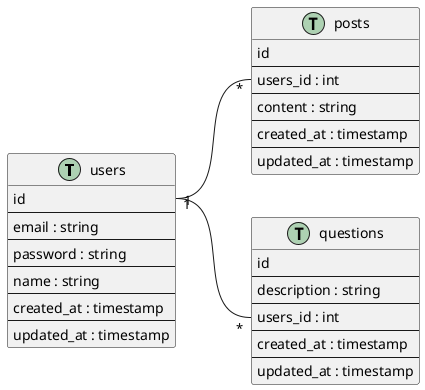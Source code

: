 @startuml
left to right direction
class users << (T,#ADD1B2) >>{
    id
    --
    email : string
    --
    password : string
    --
    name : string
    --
    created_at : timestamp
    --
    updated_at : timestamp
}
class posts << (T,#ADD1B2) >>{
    id
    --
    users_id : int
    --
    content : string
    --
    created_at : timestamp
    --
    updated_at : timestamp
}
users::id “1” -- “*" posts::users_id

class questions << (T,#ADD1B2) >>{
    id
    --
    description : string
    --
    users_id : int
    --
    created_at : timestamp
    --
    updated_at : timestamp
}
users::id “1” -- “*" questions::users_id
@enduml
